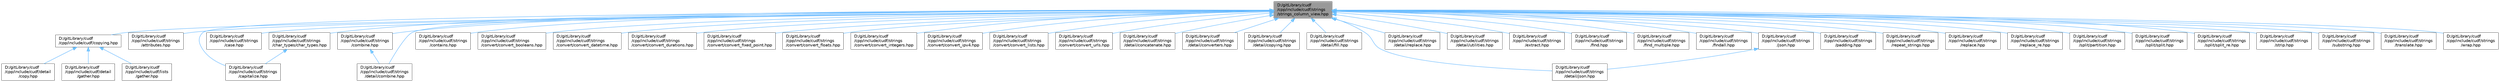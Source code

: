 digraph "D:/gitLibrary/cudf/cpp/include/cudf/strings/strings_column_view.hpp"
{
 // LATEX_PDF_SIZE
  bgcolor="transparent";
  edge [fontname=Helvetica,fontsize=10,labelfontname=Helvetica,labelfontsize=10];
  node [fontname=Helvetica,fontsize=10,shape=box,height=0.2,width=0.4];
  Node1 [id="Node000001",label="D:/gitLibrary/cudf\l/cpp/include/cudf/strings\l/strings_column_view.hpp",height=0.2,width=0.4,color="gray40", fillcolor="grey60", style="filled", fontcolor="black",tooltip="Class definition for cudf::strings_column_view"];
  Node1 -> Node2 [id="edge1_Node000001_Node000002",dir="back",color="steelblue1",style="solid",tooltip=" "];
  Node2 [id="Node000002",label="D:/gitLibrary/cudf\l/cpp/include/cudf/copying.hpp",height=0.2,width=0.4,color="grey40", fillcolor="white", style="filled",URL="$copying_8hpp.html",tooltip="Column APIs for gather, scatter, split, slice, etc."];
  Node2 -> Node3 [id="edge2_Node000002_Node000003",dir="back",color="steelblue1",style="solid",tooltip=" "];
  Node3 [id="Node000003",label="D:/gitLibrary/cudf\l/cpp/include/cudf/detail\l/copy.hpp",height=0.2,width=0.4,color="grey40", fillcolor="white", style="filled",URL="$copy_8hpp.html",tooltip=" "];
  Node2 -> Node4 [id="edge3_Node000002_Node000004",dir="back",color="steelblue1",style="solid",tooltip=" "];
  Node4 [id="Node000004",label="D:/gitLibrary/cudf\l/cpp/include/cudf/detail\l/gather.hpp",height=0.2,width=0.4,color="grey40", fillcolor="white", style="filled",URL="$detail_2gather_8hpp.html",tooltip=" "];
  Node2 -> Node5 [id="edge4_Node000002_Node000005",dir="back",color="steelblue1",style="solid",tooltip=" "];
  Node5 [id="Node000005",label="D:/gitLibrary/cudf\l/cpp/include/cudf/lists\l/gather.hpp",height=0.2,width=0.4,color="grey40", fillcolor="white", style="filled",URL="$lists_2gather_8hpp.html",tooltip=" "];
  Node1 -> Node6 [id="edge5_Node000001_Node000006",dir="back",color="steelblue1",style="solid",tooltip=" "];
  Node6 [id="Node000006",label="D:/gitLibrary/cudf\l/cpp/include/cudf/strings\l/attributes.hpp",height=0.2,width=0.4,color="grey40", fillcolor="white", style="filled",URL="$attributes_8hpp.html",tooltip="Read attributes of strings column"];
  Node1 -> Node7 [id="edge6_Node000001_Node000007",dir="back",color="steelblue1",style="solid",tooltip=" "];
  Node7 [id="Node000007",label="D:/gitLibrary/cudf\l/cpp/include/cudf/strings\l/capitalize.hpp",height=0.2,width=0.4,color="grey40", fillcolor="white", style="filled",URL="$capitalize_8hpp.html",tooltip=" "];
  Node1 -> Node8 [id="edge7_Node000001_Node000008",dir="back",color="steelblue1",style="solid",tooltip=" "];
  Node8 [id="Node000008",label="D:/gitLibrary/cudf\l/cpp/include/cudf/strings\l/case.hpp",height=0.2,width=0.4,color="grey40", fillcolor="white", style="filled",URL="$case_8hpp.html",tooltip=" "];
  Node1 -> Node9 [id="edge8_Node000001_Node000009",dir="back",color="steelblue1",style="solid",tooltip=" "];
  Node9 [id="Node000009",label="D:/gitLibrary/cudf\l/cpp/include/cudf/strings\l/char_types/char_types.hpp",height=0.2,width=0.4,color="grey40", fillcolor="white", style="filled",URL="$char__types_8hpp.html",tooltip=" "];
  Node9 -> Node7 [id="edge9_Node000009_Node000007",dir="back",color="steelblue1",style="solid",tooltip=" "];
  Node1 -> Node10 [id="edge10_Node000001_Node000010",dir="back",color="steelblue1",style="solid",tooltip=" "];
  Node10 [id="Node000010",label="D:/gitLibrary/cudf\l/cpp/include/cudf/strings\l/combine.hpp",height=0.2,width=0.4,color="grey40", fillcolor="white", style="filled",URL="$strings_2combine_8hpp.html",tooltip="Strings APIs for concatenate and join"];
  Node10 -> Node11 [id="edge11_Node000010_Node000011",dir="back",color="steelblue1",style="solid",tooltip=" "];
  Node11 [id="Node000011",label="D:/gitLibrary/cudf\l/cpp/include/cudf/strings\l/detail/combine.hpp",height=0.2,width=0.4,color="grey40", fillcolor="white", style="filled",URL="$strings_2detail_2combine_8hpp.html",tooltip=" "];
  Node1 -> Node12 [id="edge12_Node000001_Node000012",dir="back",color="steelblue1",style="solid",tooltip=" "];
  Node12 [id="Node000012",label="D:/gitLibrary/cudf\l/cpp/include/cudf/strings\l/contains.hpp",height=0.2,width=0.4,color="grey40", fillcolor="white", style="filled",URL="$strings_2contains_8hpp.html",tooltip="Strings APIs for regex contains, count, matches"];
  Node1 -> Node13 [id="edge13_Node000001_Node000013",dir="back",color="steelblue1",style="solid",tooltip=" "];
  Node13 [id="Node000013",label="D:/gitLibrary/cudf\l/cpp/include/cudf/strings\l/convert/convert_booleans.hpp",height=0.2,width=0.4,color="grey40", fillcolor="white", style="filled",URL="$convert__booleans_8hpp.html",tooltip=" "];
  Node1 -> Node14 [id="edge14_Node000001_Node000014",dir="back",color="steelblue1",style="solid",tooltip=" "];
  Node14 [id="Node000014",label="D:/gitLibrary/cudf\l/cpp/include/cudf/strings\l/convert/convert_datetime.hpp",height=0.2,width=0.4,color="grey40", fillcolor="white", style="filled",URL="$convert__datetime_8hpp.html",tooltip=" "];
  Node1 -> Node15 [id="edge15_Node000001_Node000015",dir="back",color="steelblue1",style="solid",tooltip=" "];
  Node15 [id="Node000015",label="D:/gitLibrary/cudf\l/cpp/include/cudf/strings\l/convert/convert_durations.hpp",height=0.2,width=0.4,color="grey40", fillcolor="white", style="filled",URL="$convert__durations_8hpp.html",tooltip=" "];
  Node1 -> Node16 [id="edge16_Node000001_Node000016",dir="back",color="steelblue1",style="solid",tooltip=" "];
  Node16 [id="Node000016",label="D:/gitLibrary/cudf\l/cpp/include/cudf/strings\l/convert/convert_fixed_point.hpp",height=0.2,width=0.4,color="grey40", fillcolor="white", style="filled",URL="$convert__fixed__point_8hpp.html",tooltip=" "];
  Node1 -> Node17 [id="edge17_Node000001_Node000017",dir="back",color="steelblue1",style="solid",tooltip=" "];
  Node17 [id="Node000017",label="D:/gitLibrary/cudf\l/cpp/include/cudf/strings\l/convert/convert_floats.hpp",height=0.2,width=0.4,color="grey40", fillcolor="white", style="filled",URL="$convert__floats_8hpp.html",tooltip=" "];
  Node1 -> Node18 [id="edge18_Node000001_Node000018",dir="back",color="steelblue1",style="solid",tooltip=" "];
  Node18 [id="Node000018",label="D:/gitLibrary/cudf\l/cpp/include/cudf/strings\l/convert/convert_integers.hpp",height=0.2,width=0.4,color="grey40", fillcolor="white", style="filled",URL="$convert__integers_8hpp.html",tooltip=" "];
  Node1 -> Node19 [id="edge19_Node000001_Node000019",dir="back",color="steelblue1",style="solid",tooltip=" "];
  Node19 [id="Node000019",label="D:/gitLibrary/cudf\l/cpp/include/cudf/strings\l/convert/convert_ipv4.hpp",height=0.2,width=0.4,color="grey40", fillcolor="white", style="filled",URL="$convert__ipv4_8hpp.html",tooltip=" "];
  Node1 -> Node20 [id="edge20_Node000001_Node000020",dir="back",color="steelblue1",style="solid",tooltip=" "];
  Node20 [id="Node000020",label="D:/gitLibrary/cudf\l/cpp/include/cudf/strings\l/convert/convert_lists.hpp",height=0.2,width=0.4,color="grey40", fillcolor="white", style="filled",URL="$convert__lists_8hpp.html",tooltip=" "];
  Node1 -> Node21 [id="edge21_Node000001_Node000021",dir="back",color="steelblue1",style="solid",tooltip=" "];
  Node21 [id="Node000021",label="D:/gitLibrary/cudf\l/cpp/include/cudf/strings\l/convert/convert_urls.hpp",height=0.2,width=0.4,color="grey40", fillcolor="white", style="filled",URL="$convert__urls_8hpp.html",tooltip=" "];
  Node1 -> Node11 [id="edge22_Node000001_Node000011",dir="back",color="steelblue1",style="solid",tooltip=" "];
  Node1 -> Node22 [id="edge23_Node000001_Node000022",dir="back",color="steelblue1",style="solid",tooltip=" "];
  Node22 [id="Node000022",label="D:/gitLibrary/cudf\l/cpp/include/cudf/strings\l/detail/concatenate.hpp",height=0.2,width=0.4,color="grey40", fillcolor="white", style="filled",URL="$strings_2detail_2concatenate_8hpp.html",tooltip=" "];
  Node1 -> Node23 [id="edge24_Node000001_Node000023",dir="back",color="steelblue1",style="solid",tooltip=" "];
  Node23 [id="Node000023",label="D:/gitLibrary/cudf\l/cpp/include/cudf/strings\l/detail/converters.hpp",height=0.2,width=0.4,color="grey40", fillcolor="white", style="filled",URL="$converters_8hpp.html",tooltip=" "];
  Node1 -> Node24 [id="edge25_Node000001_Node000024",dir="back",color="steelblue1",style="solid",tooltip=" "];
  Node24 [id="Node000024",label="D:/gitLibrary/cudf\l/cpp/include/cudf/strings\l/detail/copying.hpp",height=0.2,width=0.4,color="grey40", fillcolor="white", style="filled",URL="$strings_2detail_2copying_8hpp.html",tooltip=" "];
  Node1 -> Node25 [id="edge26_Node000001_Node000025",dir="back",color="steelblue1",style="solid",tooltip=" "];
  Node25 [id="Node000025",label="D:/gitLibrary/cudf\l/cpp/include/cudf/strings\l/detail/fill.hpp",height=0.2,width=0.4,color="grey40", fillcolor="white", style="filled",URL="$strings_2detail_2fill_8hpp.html",tooltip=" "];
  Node1 -> Node26 [id="edge27_Node000001_Node000026",dir="back",color="steelblue1",style="solid",tooltip=" "];
  Node26 [id="Node000026",label="D:/gitLibrary/cudf\l/cpp/include/cudf/strings\l/detail/json.hpp",height=0.2,width=0.4,color="grey40", fillcolor="white", style="filled",URL="$strings_2detail_2json_8hpp.html",tooltip=" "];
  Node1 -> Node27 [id="edge28_Node000001_Node000027",dir="back",color="steelblue1",style="solid",tooltip=" "];
  Node27 [id="Node000027",label="D:/gitLibrary/cudf\l/cpp/include/cudf/strings\l/detail/replace.hpp",height=0.2,width=0.4,color="grey40", fillcolor="white", style="filled",URL="$strings_2detail_2replace_8hpp.html",tooltip=" "];
  Node1 -> Node28 [id="edge29_Node000001_Node000028",dir="back",color="steelblue1",style="solid",tooltip=" "];
  Node28 [id="Node000028",label="D:/gitLibrary/cudf\l/cpp/include/cudf/strings\l/detail/utilities.hpp",height=0.2,width=0.4,color="grey40", fillcolor="white", style="filled",URL="$strings_2detail_2utilities_8hpp.html",tooltip=" "];
  Node1 -> Node29 [id="edge30_Node000001_Node000029",dir="back",color="steelblue1",style="solid",tooltip=" "];
  Node29 [id="Node000029",label="D:/gitLibrary/cudf\l/cpp/include/cudf/strings\l/extract.hpp",height=0.2,width=0.4,color="grey40", fillcolor="white", style="filled",URL="$strings_2extract_8hpp.html",tooltip=" "];
  Node1 -> Node30 [id="edge31_Node000001_Node000030",dir="back",color="steelblue1",style="solid",tooltip=" "];
  Node30 [id="Node000030",label="D:/gitLibrary/cudf\l/cpp/include/cudf/strings\l/find.hpp",height=0.2,width=0.4,color="grey40", fillcolor="white", style="filled",URL="$find_8hpp.html",tooltip=" "];
  Node1 -> Node31 [id="edge32_Node000001_Node000031",dir="back",color="steelblue1",style="solid",tooltip=" "];
  Node31 [id="Node000031",label="D:/gitLibrary/cudf\l/cpp/include/cudf/strings\l/find_multiple.hpp",height=0.2,width=0.4,color="grey40", fillcolor="white", style="filled",URL="$find__multiple_8hpp.html",tooltip=" "];
  Node1 -> Node32 [id="edge33_Node000001_Node000032",dir="back",color="steelblue1",style="solid",tooltip=" "];
  Node32 [id="Node000032",label="D:/gitLibrary/cudf\l/cpp/include/cudf/strings\l/findall.hpp",height=0.2,width=0.4,color="grey40", fillcolor="white", style="filled",URL="$findall_8hpp.html",tooltip=" "];
  Node1 -> Node33 [id="edge34_Node000001_Node000033",dir="back",color="steelblue1",style="solid",tooltip=" "];
  Node33 [id="Node000033",label="D:/gitLibrary/cudf\l/cpp/include/cudf/strings\l/json.hpp",height=0.2,width=0.4,color="grey40", fillcolor="white", style="filled",URL="$strings_2json_8hpp.html",tooltip=" "];
  Node33 -> Node26 [id="edge35_Node000033_Node000026",dir="back",color="steelblue1",style="solid",tooltip=" "];
  Node1 -> Node34 [id="edge36_Node000001_Node000034",dir="back",color="steelblue1",style="solid",tooltip=" "];
  Node34 [id="Node000034",label="D:/gitLibrary/cudf\l/cpp/include/cudf/strings\l/padding.hpp",height=0.2,width=0.4,color="grey40", fillcolor="white", style="filled",URL="$padding_8hpp.html",tooltip=" "];
  Node1 -> Node35 [id="edge37_Node000001_Node000035",dir="back",color="steelblue1",style="solid",tooltip=" "];
  Node35 [id="Node000035",label="D:/gitLibrary/cudf\l/cpp/include/cudf/strings\l/repeat_strings.hpp",height=0.2,width=0.4,color="grey40", fillcolor="white", style="filled",URL="$repeat__strings_8hpp.html",tooltip="Strings APIs for copying strings."];
  Node1 -> Node36 [id="edge38_Node000001_Node000036",dir="back",color="steelblue1",style="solid",tooltip=" "];
  Node36 [id="Node000036",label="D:/gitLibrary/cudf\l/cpp/include/cudf/strings\l/replace.hpp",height=0.2,width=0.4,color="grey40", fillcolor="white", style="filled",URL="$strings_2replace_8hpp.html",tooltip=" "];
  Node1 -> Node37 [id="edge39_Node000001_Node000037",dir="back",color="steelblue1",style="solid",tooltip=" "];
  Node37 [id="Node000037",label="D:/gitLibrary/cudf\l/cpp/include/cudf/strings\l/replace_re.hpp",height=0.2,width=0.4,color="grey40", fillcolor="white", style="filled",URL="$replace__re_8hpp.html",tooltip=" "];
  Node1 -> Node38 [id="edge40_Node000001_Node000038",dir="back",color="steelblue1",style="solid",tooltip=" "];
  Node38 [id="Node000038",label="D:/gitLibrary/cudf\l/cpp/include/cudf/strings\l/split/partition.hpp",height=0.2,width=0.4,color="grey40", fillcolor="white", style="filled",URL="$partition_8hpp.html",tooltip="Strings partition APIs"];
  Node1 -> Node39 [id="edge41_Node000001_Node000039",dir="back",color="steelblue1",style="solid",tooltip=" "];
  Node39 [id="Node000039",label="D:/gitLibrary/cudf\l/cpp/include/cudf/strings\l/split/split.hpp",height=0.2,width=0.4,color="grey40", fillcolor="white", style="filled",URL="$split_8hpp.html",tooltip=" "];
  Node1 -> Node40 [id="edge42_Node000001_Node000040",dir="back",color="steelblue1",style="solid",tooltip=" "];
  Node40 [id="Node000040",label="D:/gitLibrary/cudf\l/cpp/include/cudf/strings\l/split/split_re.hpp",height=0.2,width=0.4,color="grey40", fillcolor="white", style="filled",URL="$split__re_8hpp.html",tooltip=" "];
  Node1 -> Node41 [id="edge43_Node000001_Node000041",dir="back",color="steelblue1",style="solid",tooltip=" "];
  Node41 [id="Node000041",label="D:/gitLibrary/cudf\l/cpp/include/cudf/strings\l/strip.hpp",height=0.2,width=0.4,color="grey40", fillcolor="white", style="filled",URL="$strip_8hpp.html",tooltip=" "];
  Node1 -> Node42 [id="edge44_Node000001_Node000042",dir="back",color="steelblue1",style="solid",tooltip=" "];
  Node42 [id="Node000042",label="D:/gitLibrary/cudf\l/cpp/include/cudf/strings\l/substring.hpp",height=0.2,width=0.4,color="grey40", fillcolor="white", style="filled",URL="$substring_8hpp.html",tooltip=" "];
  Node1 -> Node43 [id="edge45_Node000001_Node000043",dir="back",color="steelblue1",style="solid",tooltip=" "];
  Node43 [id="Node000043",label="D:/gitLibrary/cudf\l/cpp/include/cudf/strings\l/translate.hpp",height=0.2,width=0.4,color="grey40", fillcolor="white", style="filled",URL="$translate_8hpp.html",tooltip=" "];
  Node1 -> Node44 [id="edge46_Node000001_Node000044",dir="back",color="steelblue1",style="solid",tooltip=" "];
  Node44 [id="Node000044",label="D:/gitLibrary/cudf\l/cpp/include/cudf/strings\l/wrap.hpp",height=0.2,width=0.4,color="grey40", fillcolor="white", style="filled",URL="$wrap_8hpp.html",tooltip=" "];
}
